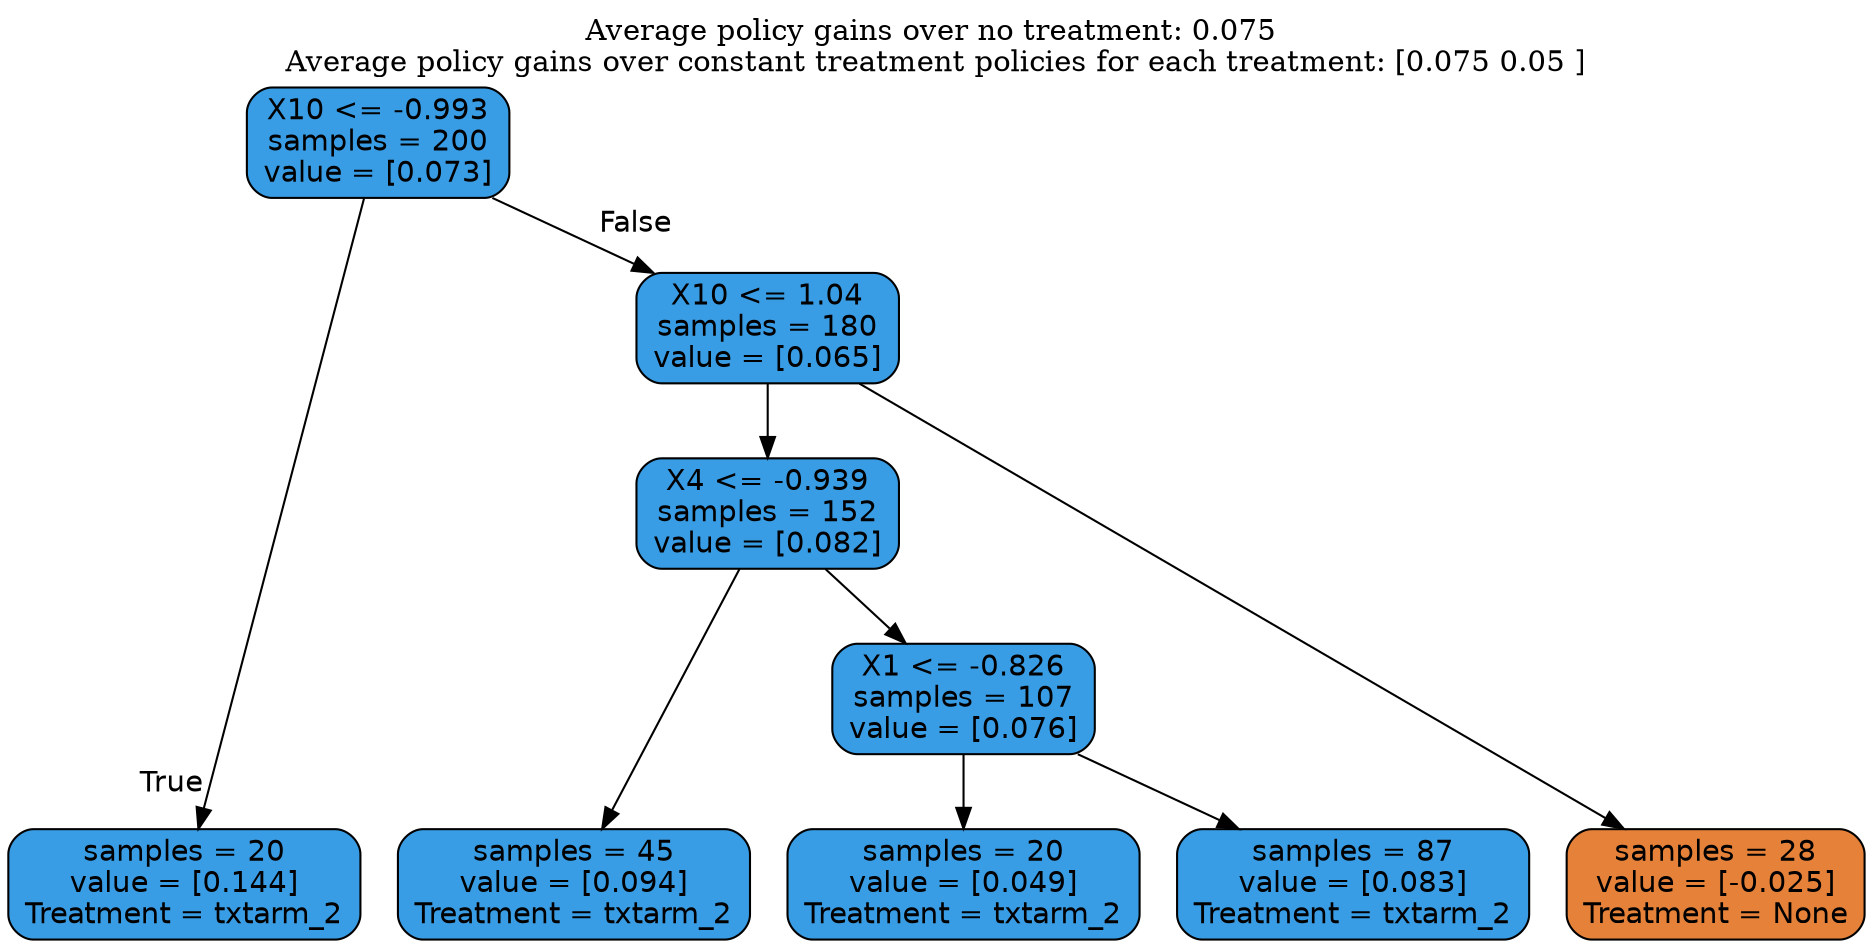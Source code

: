 digraph Tree {
node [shape=box, style="filled, rounded", color="black", fontname="helvetica"] ;
graph [ranksep=equally, splines=polyline] ;
edge [fontname="helvetica"] ;
0 [label="X10 <= -0.993\nsamples = 200\nvalue = [0.073]", fillcolor="#399de5"] ;
1 [label="samples = 20\nvalue = [0.144]\nTreatment = txtarm_2", fillcolor="#399de5"] ;
0 -> 1 [labeldistance=2.5, labelangle=45, headlabel="True"] ;
2 [label="X10 <= 1.04\nsamples = 180\nvalue = [0.065]", fillcolor="#399de5"] ;
0 -> 2 [labeldistance=2.5, labelangle=-45, headlabel="False"] ;
3 [label="X4 <= -0.939\nsamples = 152\nvalue = [0.082]", fillcolor="#399de5"] ;
2 -> 3 ;
4 [label="samples = 45\nvalue = [0.094]\nTreatment = txtarm_2", fillcolor="#399de5"] ;
3 -> 4 ;
5 [label="X1 <= -0.826\nsamples = 107\nvalue = [0.076]", fillcolor="#399de5"] ;
3 -> 5 ;
6 [label="samples = 20\nvalue = [0.049]\nTreatment = txtarm_2", fillcolor="#399de5"] ;
5 -> 6 ;
7 [label="samples = 87\nvalue = [0.083]\nTreatment = txtarm_2", fillcolor="#399de5"] ;
5 -> 7 ;
8 [label="samples = 28\nvalue = [-0.025]\nTreatment = None", fillcolor="#e58139"] ;
2 -> 8 ;
labelloc="t"; 
label="Average policy gains over no treatment: 0.075 
Average policy gains over constant treatment policies for each treatment: [0.075 0.05 ]"; 
{rank=same ; 0} ;
{rank=same ; 2} ;
{rank=same ; 3} ;
{rank=same ; 5} ;
{rank=same ; 1; 4; 6; 7; 8} ;
}